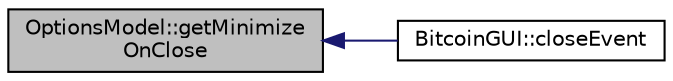 digraph "OptionsModel::getMinimizeOnClose"
{
  edge [fontname="Helvetica",fontsize="10",labelfontname="Helvetica",labelfontsize="10"];
  node [fontname="Helvetica",fontsize="10",shape=record];
  rankdir="LR";
  Node148 [label="OptionsModel::getMinimize\lOnClose",height=0.2,width=0.4,color="black", fillcolor="grey75", style="filled", fontcolor="black"];
  Node148 -> Node149 [dir="back",color="midnightblue",fontsize="10",style="solid",fontname="Helvetica"];
  Node149 [label="BitcoinGUI::closeEvent",height=0.2,width=0.4,color="black", fillcolor="white", style="filled",URL="$class_bitcoin_g_u_i.html#ac46f8826c13b6340f5568d3f31fc3dfa"];
}
